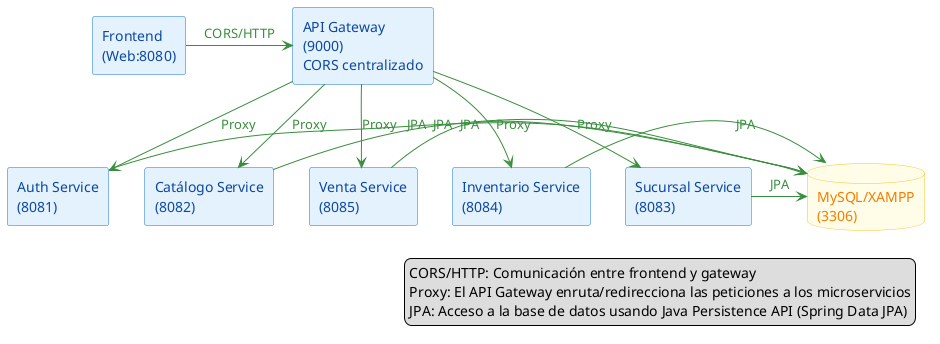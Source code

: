 @startuml
skinparam rectangle {
    BackgroundColor #e3f2fd
    BorderColor #1976d2
    FontColor #0d47a1
}
skinparam database {
    BackgroundColor #fffde7
    BorderColor #fbc02d
    FontColor #f57c00
}
skinparam ArrowColor #388e3c
skinparam ArrowFontColor #388e3c

rectangle "Frontend\n(Web:8080)" as Frontend
rectangle "API Gateway\n(9000)\nCORS centralizado" as Gateway
rectangle "Auth Service\n(8081)" as Auth
rectangle "Catálogo Service\n(8082)" as Catalogo
rectangle "Venta Service\n(8085)" as Venta
rectangle "Inventario Service\n(8084)" as Inventario
rectangle "Sucursal Service\n(8083)" as Sucursal
database "MySQL/XAMPP\n(3306)" as DB

Frontend -right-> Gateway : CORS/HTTP
Gateway -down-> Auth : Proxy
Gateway -down-> Catalogo : Proxy
Gateway -down-> Venta : Proxy
Gateway -down-> Inventario : Proxy
Gateway -down-> Sucursal : Proxy

Auth -right-> DB : JPA
Catalogo -right-> DB : JPA
Venta -right-> DB : JPA
Inventario -right-> DB : JPA
Sucursal -right-> DB : JPA

' Leyenda
legend right
  CORS/HTTP: Comunicación entre frontend y gateway
  Proxy: El API Gateway enruta/redirecciona las peticiones a los microservicios
  JPA: Acceso a la base de datos usando Java Persistence API (Spring Data JPA)
endlegend
@enduml